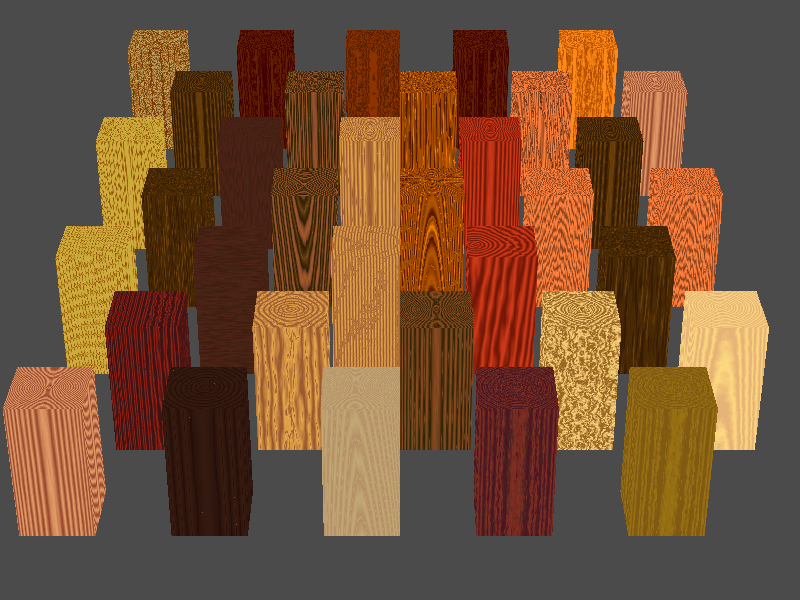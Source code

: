 // Persistence Of Vision Raytracer sample file.
// Woods.inc demonstration on cubes.  Faster than woods2.pov but
// doesn't give as good an idea of how the textures look on other
// shapes.
//
// -w320 -h240
// -w800 -h600 +a0.3

#version 3.6;
global_settings {assumed_gamma 2.2}

// Set default finish for wood textures before including the file
#default { finish { specular 0.15 roughness 0.025 ambient 0.25 } }

#include "colors.inc"
#include "woods.inc"

camera {
   location <0, 30, -47>
   direction <0, 0,  3.0>
   right x*1.33
   look_at 3*y
}

light_source {<-50, 50, -1000> color Gray75}
light_source {< 15, 30, -10> color White}

background { color Gray30 }

#declare Thing =
box {-1, 1 scale <1, 2, 1> translate y * 2
   no_shadow
}

#declare T01 = texture { T_Wood1  rotate x*90 }
#declare T02 = texture { T_Wood2  rotate x*90 }
#declare T03 = texture { T_Wood3  rotate x*90 }
#declare T04 = texture { T_Wood4  rotate x*90 }
#declare T05 = texture { T_Wood5  rotate x*90 }

#declare T06 = texture { T_Wood6  rotate x*90 }
#declare T07 = texture { T_Wood7  rotate x*90 }
#declare T08 = texture { T_Wood8  rotate x*90 }
#declare T09 = texture { T_Wood9  rotate x*90 }
#declare T10 = texture { T_Wood10 rotate x*90 }

#declare T11 = texture { T_Wood11  rotate x*90 }
#declare T12 = texture { T_Wood12  rotate x*90 }
#declare T13 = texture { T_Wood13  rotate x*90 }
#declare T14 = texture { T_Wood14 rotate x*90 }
#declare T15 = texture { T_Wood15 rotate x*90 }

#declare T16 = texture { T_Wood16 rotate x*90 }
#declare T17 = texture { T_Wood17 rotate x*90 }
#declare T18 = texture { T_Wood18 rotate x*90 }
#declare T19 = texture { T_Wood19 rotate x*90 }
#declare T20 = texture { T_Wood20 rotate x*90 }

#declare T21 = texture { T_Wood21 rotate x*90 }
#declare T22 = texture { T_Wood22 rotate x*90 }
#declare T23 = texture { T_Wood23 rotate x*90 }
#declare T24 = texture { T_Wood24 rotate x*90 }
#declare T25 = texture { T_Wood25 rotate x*90 }

#declare T26 = texture { T_Wood26 rotate x*90 }
#declare T27 = texture { T_Wood27 rotate x*90 }
#declare T28 = texture { T_Wood28 rotate x*90 }
#declare T29 = texture { T_Wood29 rotate x*90 }
#declare T30 = texture { T_Wood30 rotate x*90 }

#declare T31 = texture { T_Wood31 rotate x*90 }
#declare T32 = texture { T_Wood32 rotate x*90 }
#declare T33 = texture { T_Wood33 rotate x*90 }
#declare T34 = texture { T_Wood34 rotate x*90 }
#declare T35 = texture { T_Wood35 rotate x*90 }



#declare Height = 1;

#declare Dist1 =  -8;
#declare Dist2 =  -4;
#declare Dist3 =   0;
#declare Dist4 =   4;
#declare Dist5 =   8;
#declare Dist6 =  12;
#declare Dist7 =  16;

#declare Col1 =  -8;
#declare Col2 =  -4;
#declare Col3 =   0;
#declare Col4 =   4;
#declare Col5 =   8;

// 1st row, left to right
union {
object { Thing texture{T01} translate <Col1 Height Dist1 >}
object { Thing texture{T02} translate <Col2 Height Dist1 >}
object { Thing texture{T03} translate <Col3 Height Dist1 >}
object { Thing texture{T04} translate <Col4 Height Dist1 >}
object { Thing texture{T05} translate <Col5 Height Dist1 >}
translate -x
}

// 2nd row, left to right
union {
object { Thing texture{T06} translate <Col1 Height Dist2 >}
object { Thing texture{T07} translate <Col2 Height Dist2 >}
object { Thing texture{T08} translate <Col3 Height Dist2 >}
object { Thing texture{T09} translate <Col4 Height Dist2 >}
object { Thing texture{T10} translate <Col5 Height Dist2 >}
translate  x
}

// 3rd row, left to right
union {
object { Thing texture{T11} translate <Col1 Height Dist3 >}
object { Thing texture{T12} translate <Col2 Height Dist3 >}
object { Thing texture{T13} translate <Col3 Height Dist3 >}
object { Thing texture{T14} translate <Col4 Height Dist3 >}
object { Thing texture{T15} translate <Col5 Height Dist3 >}
translate -x
}

// 4th row, left to right
union {
object { Thing texture{T16} translate <Col1 Height Dist4 >}
object { Thing texture{T17} translate <Col2 Height Dist4 >}
object { Thing texture{T18} translate <Col3 Height Dist4 >}
object { Thing texture{T19} translate <Col4 Height Dist4 >}
object { Thing texture{T20} translate <Col5 Height Dist4 >}
translate  x
}

// 5th row, left to right
union {
object { Thing texture{T21} translate <Col1 Height Dist5 >}
object { Thing texture{T22} translate <Col2 Height Dist5 >}
object { Thing texture{T23} translate <Col3 Height Dist5 >}
object { Thing texture{T24} translate <Col4 Height Dist5 >}
object { Thing texture{T25} translate <Col5 Height Dist5 >}
translate -x
}

// 6th row, left to right
union {
object { Thing texture{T26} translate <Col1 Height Dist6 >}
object { Thing texture{T27} translate <Col2 Height Dist6 >}
object { Thing texture{T28} translate <Col3 Height Dist6 >}
object { Thing texture{T29} translate <Col4 Height Dist6 >}
object { Thing texture{T30} translate <Col5 Height Dist6 >}
translate x
}

// 7th row, left to right
union {
object { Thing texture{T31} translate <Col1 Height Dist7 >}
object { Thing texture{T32} translate <Col2 Height Dist7 >}
object { Thing texture{T33} translate <Col3 Height Dist7 >}
object { Thing texture{T34} translate <Col4 Height Dist7 >}
object { Thing texture{T35} translate <Col5 Height Dist7 >}
translate -x
}


